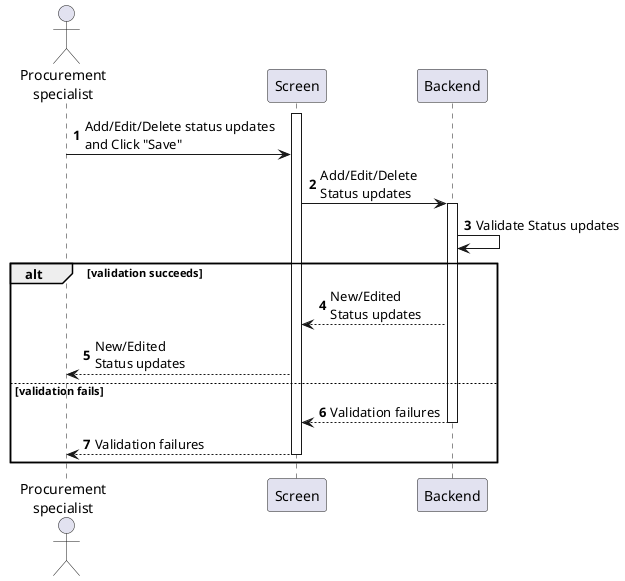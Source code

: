 @startuml purchase-order-update-status
autonumber

actor "Procurement\nspecialist" as a
participant Screen as f
participant Backend as b

activate f
a -> f : Add/Edit/Delete status updates\nand Click "Save"
f -> b : Add/Edit/Delete\nStatus updates
activate b
b -> b : Validate Status updates

alt validation succeeds
    b --> f : New/Edited\nStatus updates
    f --> a : New/Edited\nStatus updates
else validation fails
    return Validation failures
    f --> a : Validation failures
    deactivate f
end
@enduml